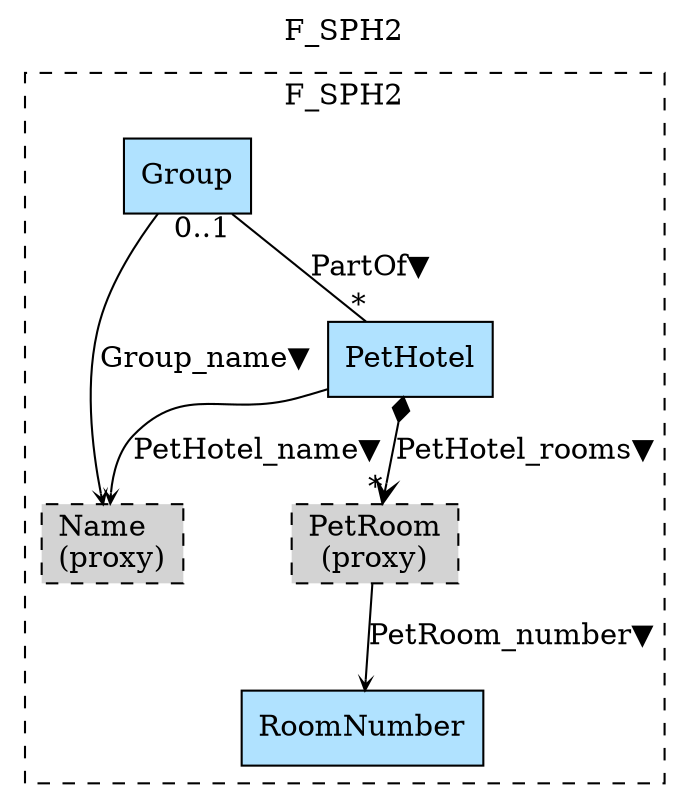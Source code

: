 digraph {graph[label=F_SPH2,labelloc=tl,labelfontsize=12];
subgraph cluster_F_SPH2{style=dashed;label=F_SPH2;
"PName"[shape=box,fillcolor=lightgray,style = "filled,dashed",label="Name\l(proxy)"];
"PetHotel"[shape=record,fillcolor=lightskyblue1,style = filled,label="PetHotel"];
"RoomNumber"[shape=record,fillcolor=lightskyblue1,style = filled,label="RoomNumber"];
"Group"[shape=record,fillcolor=lightskyblue1,style = filled,label="Group"];
"PPetRoom"[shape=box,fillcolor=lightgray,style = "filled,dashed",label="PetRoom\l(proxy)"];

"PPetRoom"->"RoomNumber"[label="PetRoom_number▼",arrowhead=vee,headlabel="",arrowsize=.5];
"PetHotel"->"PName"[label="PetHotel_name▼",arrowhead=vee,headlabel="",arrowsize=.5];
"PetHotel"->"PPetRoom"[label="PetHotel_rooms▼",arrowhead=vee,arrowtail=diamond,dir=both,headlabel="*"];
"Group"->"PName"[label="Group_name▼",arrowhead=vee,headlabel="",arrowsize=.5];
"Group"->"PetHotel"[label="PartOf▼",dir=none,taillabel="0..1",headlabel="*"];

}


}